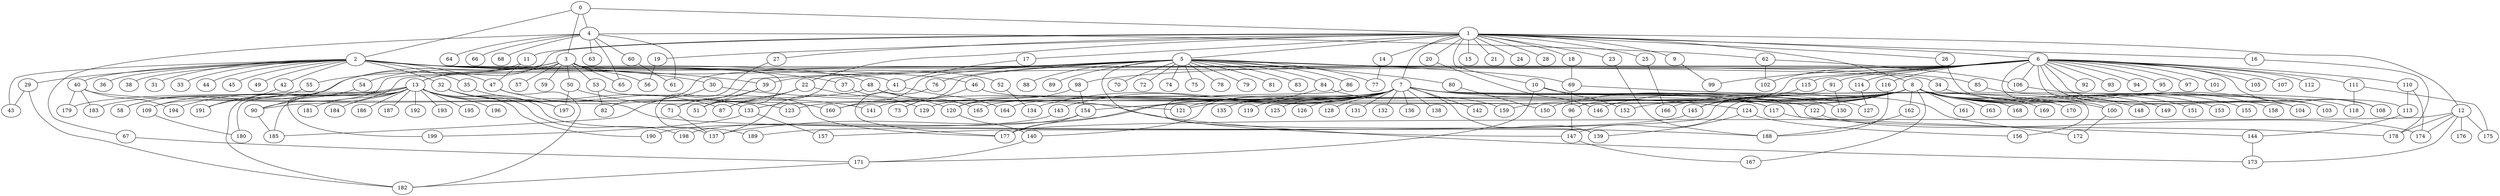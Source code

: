
graph graphname {
    0 -- 1
0 -- 2
0 -- 3
0 -- 4
1 -- 5
1 -- 6
1 -- 7
1 -- 8
1 -- 9
1 -- 10
1 -- 11
1 -- 12
1 -- 13
1 -- 14
1 -- 15
1 -- 16
1 -- 17
1 -- 18
1 -- 19
1 -- 20
1 -- 21
1 -- 22
1 -- 23
1 -- 24
1 -- 25
1 -- 26
1 -- 27
1 -- 28
2 -- 29
2 -- 30
2 -- 31
2 -- 32
2 -- 33
2 -- 34
2 -- 35
2 -- 36
2 -- 37
2 -- 38
2 -- 39
2 -- 40
2 -- 41
2 -- 42
2 -- 43
2 -- 44
2 -- 45
2 -- 46
2 -- 47
2 -- 48
2 -- 49
3 -- 50
3 -- 51
3 -- 52
3 -- 53
3 -- 54
3 -- 55
3 -- 56
3 -- 57
3 -- 58
3 -- 59
3 -- 65
3 -- 13
4 -- 64
4 -- 66
4 -- 67
4 -- 68
4 -- 65
4 -- 60
4 -- 61
4 -- 62
4 -- 63
5 -- 69
5 -- 70
5 -- 71
5 -- 72
5 -- 73
5 -- 74
5 -- 75
5 -- 76
5 -- 77
5 -- 78
5 -- 79
5 -- 80
5 -- 81
5 -- 82
5 -- 83
5 -- 84
5 -- 85
5 -- 86
5 -- 87
5 -- 88
5 -- 89
5 -- 147
5 -- 160
6 -- 90
6 -- 91
6 -- 92
6 -- 93
6 -- 94
6 -- 95
6 -- 96
6 -- 97
6 -- 98
6 -- 99
6 -- 100
6 -- 101
6 -- 102
6 -- 103
6 -- 104
6 -- 105
6 -- 106
6 -- 107
6 -- 108
6 -- 109
6 -- 110
6 -- 111
6 -- 112
6 -- 113
6 -- 114
6 -- 115
6 -- 116
6 -- 39
7 -- 128
7 -- 130
7 -- 131
7 -- 132
7 -- 133
7 -- 134
7 -- 129
7 -- 136
7 -- 137
7 -- 138
7 -- 139
7 -- 140
7 -- 141
7 -- 142
7 -- 143
7 -- 144
7 -- 135
7 -- 117
7 -- 118
7 -- 119
7 -- 120
7 -- 121
7 -- 122
7 -- 123
7 -- 124
7 -- 125
7 -- 126
7 -- 127
8 -- 145
8 -- 146
8 -- 147
8 -- 148
8 -- 149
8 -- 150
8 -- 151
8 -- 152
8 -- 153
8 -- 154
8 -- 155
8 -- 156
8 -- 157
8 -- 158
8 -- 159
8 -- 160
8 -- 161
8 -- 162
8 -- 163
8 -- 164
8 -- 165
8 -- 166
8 -- 167
8 -- 168
8 -- 169
8 -- 170
9 -- 99
10 -- 171
10 -- 172
10 -- 152
11 -- 47
11 -- 90
12 -- 173
12 -- 174
12 -- 175
12 -- 176
12 -- 177
12 -- 178
13 -- 179
13 -- 180
13 -- 181
13 -- 182
13 -- 183
13 -- 184
13 -- 185
13 -- 186
13 -- 187
13 -- 188
13 -- 189
13 -- 190
13 -- 191
13 -- 192
13 -- 193
13 -- 194
13 -- 195
13 -- 196
13 -- 197
13 -- 198
13 -- 199
14 -- 77
16 -- 178
17 -- 41
18 -- 69
19 -- 56
20 -- 146
22 -- 129
22 -- 87
22 -- 51
23 -- 188
25 -- 166
26 -- 104
27 -- 137
29 -- 182
29 -- 43
30 -- 121
30 -- 185
32 -- 87
32 -- 197
34 -- 104
35 -- 133
37 -- 120
39 -- 71
39 -- 51
40 -- 160
40 -- 179
40 -- 183
40 -- 194
41 -- 137
41 -- 164
42 -- 191
46 -- 117
46 -- 73
47 -- 182
47 -- 123
48 -- 90
48 -- 173
48 -- 165
50 -- 197
50 -- 141
52 -- 134
53 -- 82
53 -- 177
54 -- 109
55 -- 58
60 -- 61
62 -- 102
62 -- 106
67 -- 171
69 -- 100
69 -- 96
71 -- 137
76 -- 177
80 -- 150
84 -- 177
84 -- 159
85 -- 103
86 -- 139
90 -- 185
91 -- 130
91 -- 121
96 -- 147
98 -- 154
98 -- 120
100 -- 172
106 -- 108
109 -- 180
110 -- 174
110 -- 113
111 -- 175
111 -- 118
113 -- 144
114 -- 127
115 -- 145
116 -- 188
117 -- 178
120 -- 140
122 -- 174
124 -- 156
124 -- 139
133 -- 199
133 -- 157
140 -- 171
143 -- 190
144 -- 173
145 -- 189
147 -- 167
154 -- 198
154 -- 177
162 -- 188
171 -- 182

}
